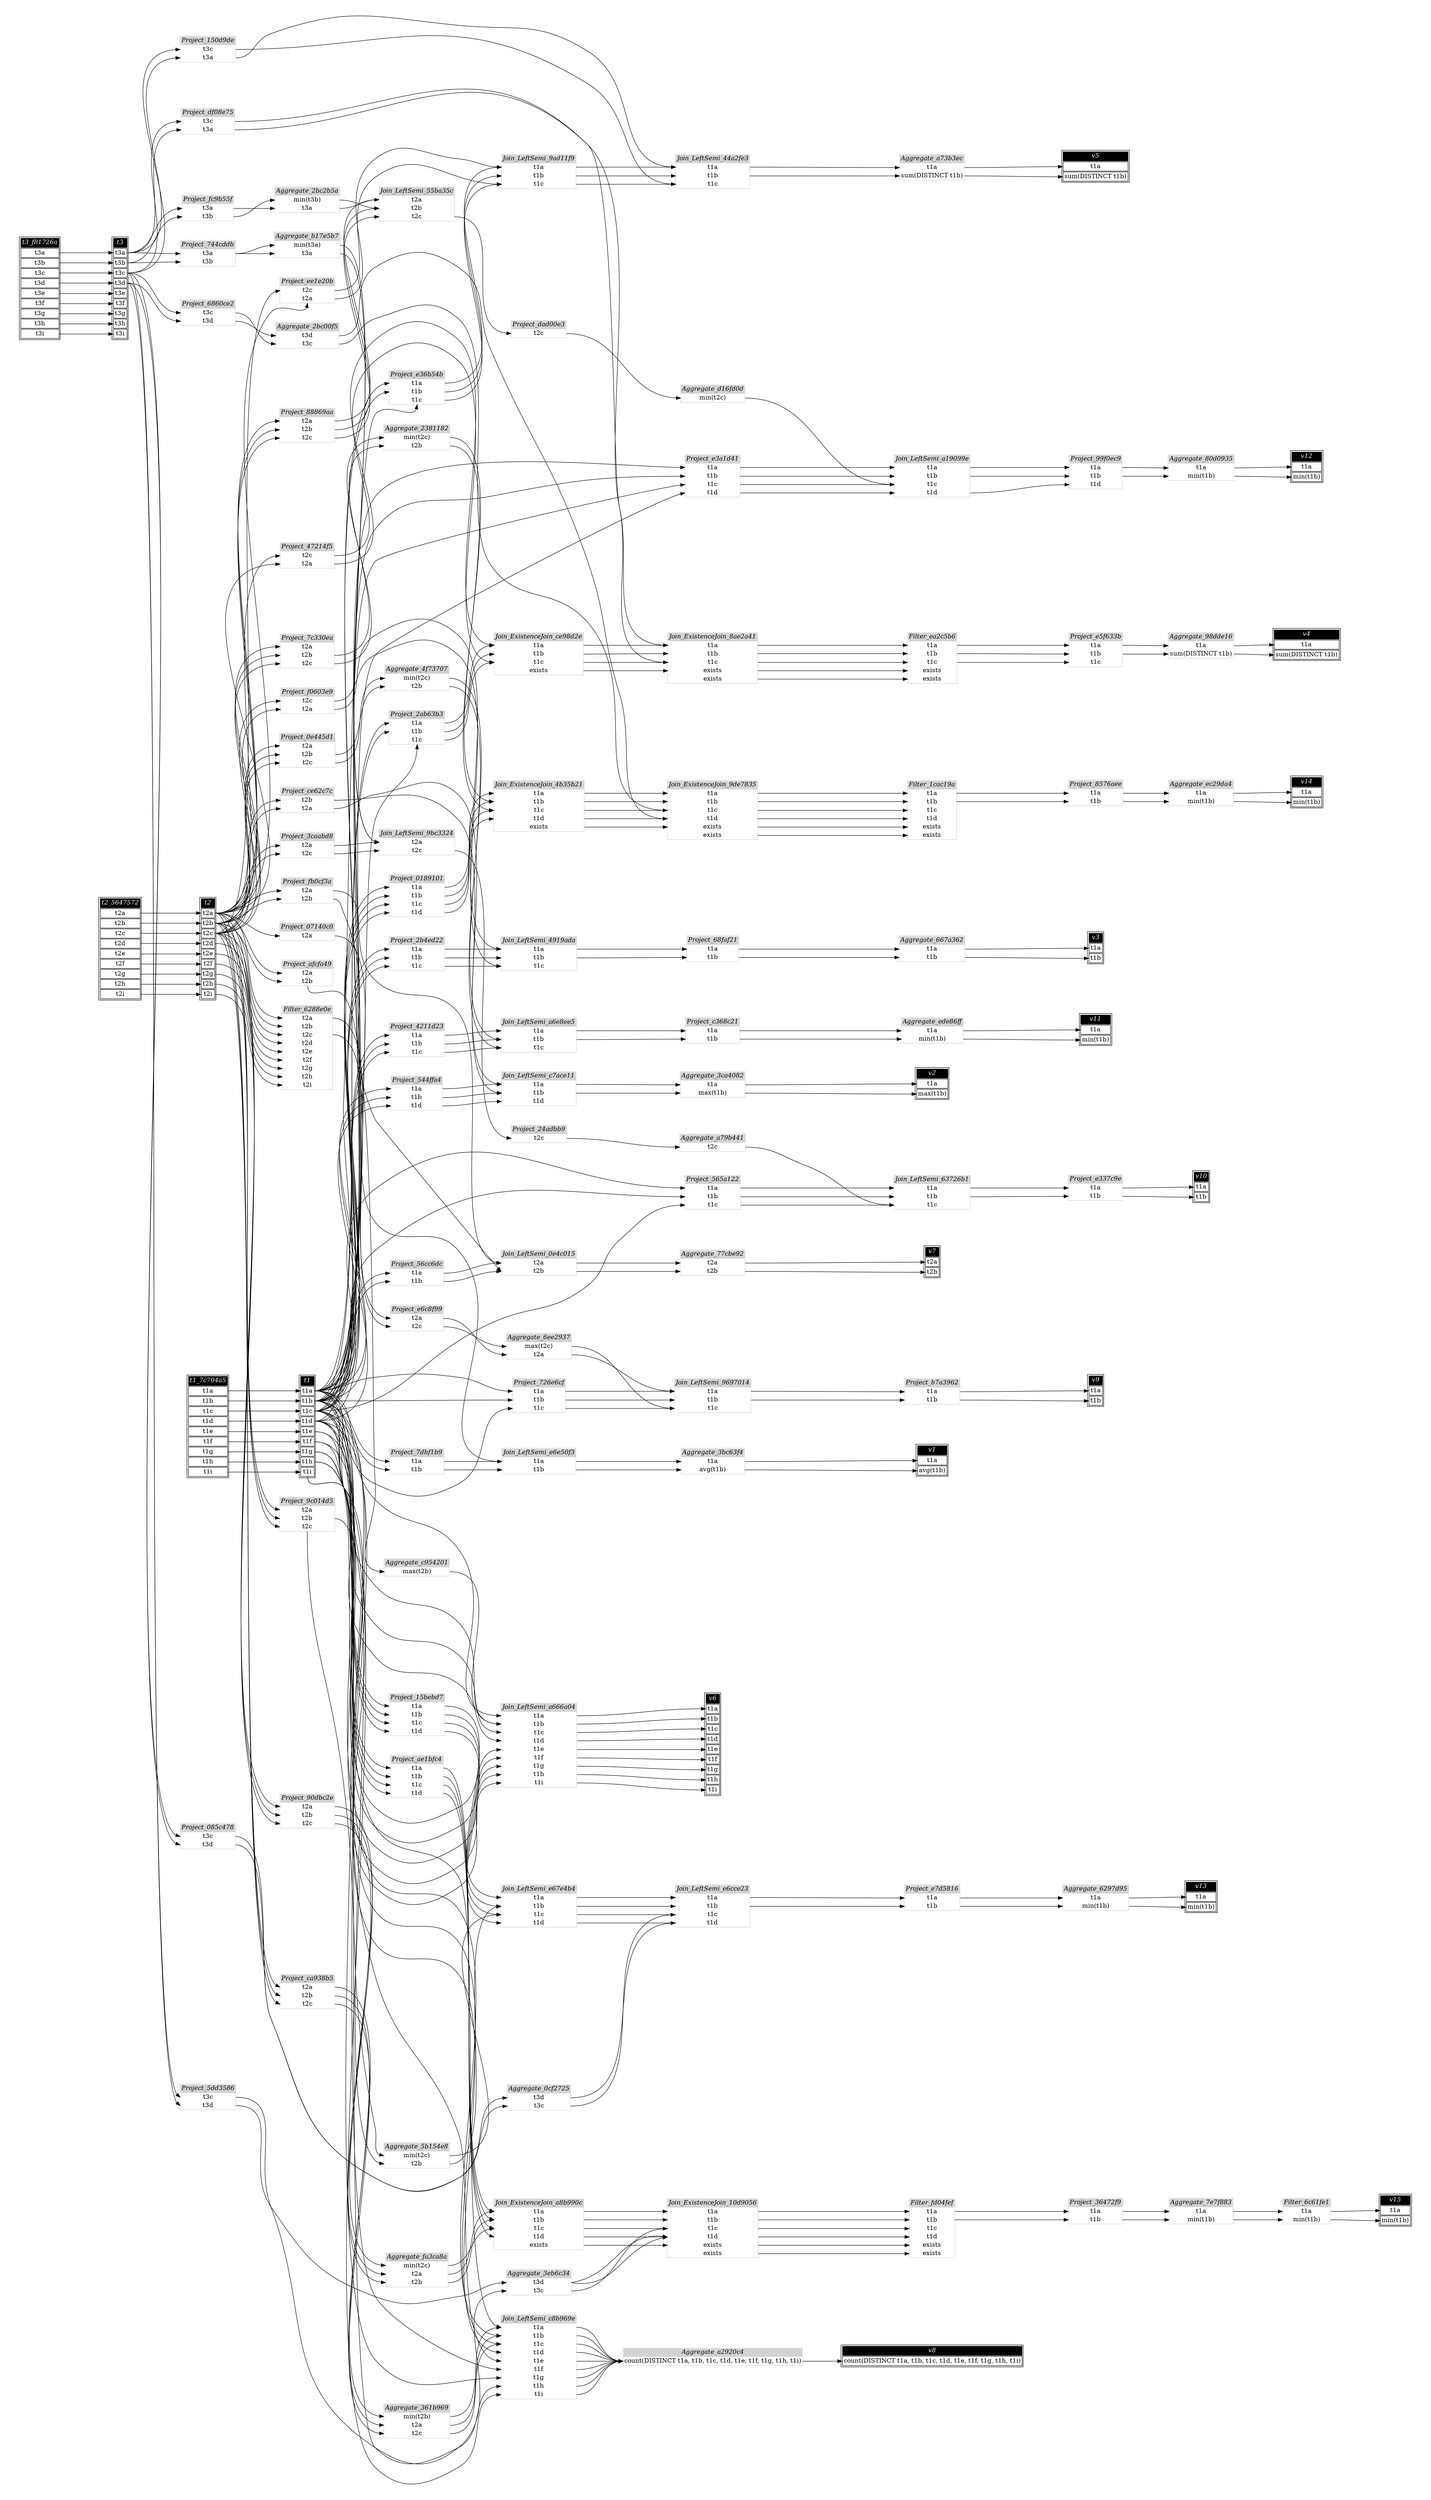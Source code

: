 // Automatically generated by SQLFlowTestSuite


digraph {
  graph [pad="0.5" nodesep="0.5" ranksep="1" fontname="Helvetica" rankdir=LR];
  node [shape=plaintext]

  
"Aggregate_0cf2725" [label=<
<table color="lightgray" border="1" cellborder="0" cellspacing="0">
  <tr><td bgcolor="lightgray" port="nodeName"><i>Aggregate_0cf2725</i></td></tr>
  <tr><td port="0">t3d</td></tr>
<tr><td port="1">t3c</td></tr>
</table>>];
     

"Aggregate_2381182" [label=<
<table color="lightgray" border="1" cellborder="0" cellspacing="0">
  <tr><td bgcolor="lightgray" port="nodeName"><i>Aggregate_2381182</i></td></tr>
  <tr><td port="0">min(t2c)</td></tr>
<tr><td port="1">t2b</td></tr>
</table>>];
     

"Aggregate_2bc00f5" [label=<
<table color="lightgray" border="1" cellborder="0" cellspacing="0">
  <tr><td bgcolor="lightgray" port="nodeName"><i>Aggregate_2bc00f5</i></td></tr>
  <tr><td port="0">t3d</td></tr>
<tr><td port="1">t3c</td></tr>
</table>>];
     

"Aggregate_2bc2b5a" [label=<
<table color="lightgray" border="1" cellborder="0" cellspacing="0">
  <tr><td bgcolor="lightgray" port="nodeName"><i>Aggregate_2bc2b5a</i></td></tr>
  <tr><td port="0">min(t3b)</td></tr>
<tr><td port="1">t3a</td></tr>
</table>>];
     

"Aggregate_361b969" [label=<
<table color="lightgray" border="1" cellborder="0" cellspacing="0">
  <tr><td bgcolor="lightgray" port="nodeName"><i>Aggregate_361b969</i></td></tr>
  <tr><td port="0">min(t2b)</td></tr>
<tr><td port="1">t2a</td></tr>
<tr><td port="2">t2c</td></tr>
</table>>];
     

"Aggregate_3bc63f4" [label=<
<table color="lightgray" border="1" cellborder="0" cellspacing="0">
  <tr><td bgcolor="lightgray" port="nodeName"><i>Aggregate_3bc63f4</i></td></tr>
  <tr><td port="0">t1a</td></tr>
<tr><td port="1">avg(t1b)</td></tr>
</table>>];
     

"Aggregate_3ca4082" [label=<
<table color="lightgray" border="1" cellborder="0" cellspacing="0">
  <tr><td bgcolor="lightgray" port="nodeName"><i>Aggregate_3ca4082</i></td></tr>
  <tr><td port="0">t1a</td></tr>
<tr><td port="1">max(t1b)</td></tr>
</table>>];
     

"Aggregate_3eb6c34" [label=<
<table color="lightgray" border="1" cellborder="0" cellspacing="0">
  <tr><td bgcolor="lightgray" port="nodeName"><i>Aggregate_3eb6c34</i></td></tr>
  <tr><td port="0">t3d</td></tr>
<tr><td port="1">t3c</td></tr>
</table>>];
     

"Aggregate_4f73707" [label=<
<table color="lightgray" border="1" cellborder="0" cellspacing="0">
  <tr><td bgcolor="lightgray" port="nodeName"><i>Aggregate_4f73707</i></td></tr>
  <tr><td port="0">min(t2c)</td></tr>
<tr><td port="1">t2b</td></tr>
</table>>];
     

"Aggregate_5b154e8" [label=<
<table color="lightgray" border="1" cellborder="0" cellspacing="0">
  <tr><td bgcolor="lightgray" port="nodeName"><i>Aggregate_5b154e8</i></td></tr>
  <tr><td port="0">min(t2c)</td></tr>
<tr><td port="1">t2b</td></tr>
</table>>];
     

"Aggregate_6297d95" [label=<
<table color="lightgray" border="1" cellborder="0" cellspacing="0">
  <tr><td bgcolor="lightgray" port="nodeName"><i>Aggregate_6297d95</i></td></tr>
  <tr><td port="0">t1a</td></tr>
<tr><td port="1">min(t1b)</td></tr>
</table>>];
     

"Aggregate_667a362" [label=<
<table color="lightgray" border="1" cellborder="0" cellspacing="0">
  <tr><td bgcolor="lightgray" port="nodeName"><i>Aggregate_667a362</i></td></tr>
  <tr><td port="0">t1a</td></tr>
<tr><td port="1">t1b</td></tr>
</table>>];
     

"Aggregate_6ee2937" [label=<
<table color="lightgray" border="1" cellborder="0" cellspacing="0">
  <tr><td bgcolor="lightgray" port="nodeName"><i>Aggregate_6ee2937</i></td></tr>
  <tr><td port="0">max(t2c)</td></tr>
<tr><td port="1">t2a</td></tr>
</table>>];
     

"Aggregate_77cbe92" [label=<
<table color="lightgray" border="1" cellborder="0" cellspacing="0">
  <tr><td bgcolor="lightgray" port="nodeName"><i>Aggregate_77cbe92</i></td></tr>
  <tr><td port="0">t2a</td></tr>
<tr><td port="1">t2b</td></tr>
</table>>];
     

"Aggregate_7e7f883" [label=<
<table color="lightgray" border="1" cellborder="0" cellspacing="0">
  <tr><td bgcolor="lightgray" port="nodeName"><i>Aggregate_7e7f883</i></td></tr>
  <tr><td port="0">t1a</td></tr>
<tr><td port="1">min(t1b)</td></tr>
</table>>];
     

"Aggregate_80d0935" [label=<
<table color="lightgray" border="1" cellborder="0" cellspacing="0">
  <tr><td bgcolor="lightgray" port="nodeName"><i>Aggregate_80d0935</i></td></tr>
  <tr><td port="0">t1a</td></tr>
<tr><td port="1">min(t1b)</td></tr>
</table>>];
     

"Aggregate_98dde16" [label=<
<table color="lightgray" border="1" cellborder="0" cellspacing="0">
  <tr><td bgcolor="lightgray" port="nodeName"><i>Aggregate_98dde16</i></td></tr>
  <tr><td port="0">t1a</td></tr>
<tr><td port="1">sum(DISTINCT t1b)</td></tr>
</table>>];
     

"Aggregate_a2920c4" [label=<
<table color="lightgray" border="1" cellborder="0" cellspacing="0">
  <tr><td bgcolor="lightgray" port="nodeName"><i>Aggregate_a2920c4</i></td></tr>
  <tr><td port="0">count(DISTINCT t1a, t1b, t1c, t1d, t1e, t1f, t1g, t1h, t1i)</td></tr>
</table>>];
     

"Aggregate_a73b3ec" [label=<
<table color="lightgray" border="1" cellborder="0" cellspacing="0">
  <tr><td bgcolor="lightgray" port="nodeName"><i>Aggregate_a73b3ec</i></td></tr>
  <tr><td port="0">t1a</td></tr>
<tr><td port="1">sum(DISTINCT t1b)</td></tr>
</table>>];
     

"Aggregate_a79b441" [label=<
<table color="lightgray" border="1" cellborder="0" cellspacing="0">
  <tr><td bgcolor="lightgray" port="nodeName"><i>Aggregate_a79b441</i></td></tr>
  <tr><td port="0">t2c</td></tr>
</table>>];
     

"Aggregate_b17e5b7" [label=<
<table color="lightgray" border="1" cellborder="0" cellspacing="0">
  <tr><td bgcolor="lightgray" port="nodeName"><i>Aggregate_b17e5b7</i></td></tr>
  <tr><td port="0">min(t3a)</td></tr>
<tr><td port="1">t3a</td></tr>
</table>>];
     

"Aggregate_c954201" [label=<
<table color="lightgray" border="1" cellborder="0" cellspacing="0">
  <tr><td bgcolor="lightgray" port="nodeName"><i>Aggregate_c954201</i></td></tr>
  <tr><td port="0">max(t2b)</td></tr>
</table>>];
     

"Aggregate_d16fd0d" [label=<
<table color="lightgray" border="1" cellborder="0" cellspacing="0">
  <tr><td bgcolor="lightgray" port="nodeName"><i>Aggregate_d16fd0d</i></td></tr>
  <tr><td port="0">min(t2c)</td></tr>
</table>>];
     

"Aggregate_ec29da4" [label=<
<table color="lightgray" border="1" cellborder="0" cellspacing="0">
  <tr><td bgcolor="lightgray" port="nodeName"><i>Aggregate_ec29da4</i></td></tr>
  <tr><td port="0">t1a</td></tr>
<tr><td port="1">min(t1b)</td></tr>
</table>>];
     

"Aggregate_ede86ff" [label=<
<table color="lightgray" border="1" cellborder="0" cellspacing="0">
  <tr><td bgcolor="lightgray" port="nodeName"><i>Aggregate_ede86ff</i></td></tr>
  <tr><td port="0">t1a</td></tr>
<tr><td port="1">min(t1b)</td></tr>
</table>>];
     

"Aggregate_fa3ca8a" [label=<
<table color="lightgray" border="1" cellborder="0" cellspacing="0">
  <tr><td bgcolor="lightgray" port="nodeName"><i>Aggregate_fa3ca8a</i></td></tr>
  <tr><td port="0">min(t2c)</td></tr>
<tr><td port="1">t2a</td></tr>
<tr><td port="2">t2b</td></tr>
</table>>];
     

"Filter_1cac19a" [label=<
<table color="lightgray" border="1" cellborder="0" cellspacing="0">
  <tr><td bgcolor="lightgray" port="nodeName"><i>Filter_1cac19a</i></td></tr>
  <tr><td port="0">t1a</td></tr>
<tr><td port="1">t1b</td></tr>
<tr><td port="2">t1c</td></tr>
<tr><td port="3">t1d</td></tr>
<tr><td port="4">exists</td></tr>
<tr><td port="5">exists</td></tr>
</table>>];
     

"Filter_6288e0e" [label=<
<table color="lightgray" border="1" cellborder="0" cellspacing="0">
  <tr><td bgcolor="lightgray" port="nodeName"><i>Filter_6288e0e</i></td></tr>
  <tr><td port="0">t2a</td></tr>
<tr><td port="1">t2b</td></tr>
<tr><td port="2">t2c</td></tr>
<tr><td port="3">t2d</td></tr>
<tr><td port="4">t2e</td></tr>
<tr><td port="5">t2f</td></tr>
<tr><td port="6">t2g</td></tr>
<tr><td port="7">t2h</td></tr>
<tr><td port="8">t2i</td></tr>
</table>>];
     

"Filter_6c61fe1" [label=<
<table color="lightgray" border="1" cellborder="0" cellspacing="0">
  <tr><td bgcolor="lightgray" port="nodeName"><i>Filter_6c61fe1</i></td></tr>
  <tr><td port="0">t1a</td></tr>
<tr><td port="1">min(t1b)</td></tr>
</table>>];
     

"Filter_ea2c5b6" [label=<
<table color="lightgray" border="1" cellborder="0" cellspacing="0">
  <tr><td bgcolor="lightgray" port="nodeName"><i>Filter_ea2c5b6</i></td></tr>
  <tr><td port="0">t1a</td></tr>
<tr><td port="1">t1b</td></tr>
<tr><td port="2">t1c</td></tr>
<tr><td port="3">exists</td></tr>
<tr><td port="4">exists</td></tr>
</table>>];
     

"Filter_fd04fef" [label=<
<table color="lightgray" border="1" cellborder="0" cellspacing="0">
  <tr><td bgcolor="lightgray" port="nodeName"><i>Filter_fd04fef</i></td></tr>
  <tr><td port="0">t1a</td></tr>
<tr><td port="1">t1b</td></tr>
<tr><td port="2">t1c</td></tr>
<tr><td port="3">t1d</td></tr>
<tr><td port="4">exists</td></tr>
<tr><td port="5">exists</td></tr>
</table>>];
     

"Join_ExistenceJoin_10d9056" [label=<
<table color="lightgray" border="1" cellborder="0" cellspacing="0">
  <tr><td bgcolor="lightgray" port="nodeName"><i>Join_ExistenceJoin_10d9056</i></td></tr>
  <tr><td port="0">t1a</td></tr>
<tr><td port="1">t1b</td></tr>
<tr><td port="2">t1c</td></tr>
<tr><td port="3">t1d</td></tr>
<tr><td port="4">exists</td></tr>
<tr><td port="5">exists</td></tr>
</table>>];
     

"Join_ExistenceJoin_4b35b21" [label=<
<table color="lightgray" border="1" cellborder="0" cellspacing="0">
  <tr><td bgcolor="lightgray" port="nodeName"><i>Join_ExistenceJoin_4b35b21</i></td></tr>
  <tr><td port="0">t1a</td></tr>
<tr><td port="1">t1b</td></tr>
<tr><td port="2">t1c</td></tr>
<tr><td port="3">t1d</td></tr>
<tr><td port="4">exists</td></tr>
</table>>];
     

"Join_ExistenceJoin_8ae2a41" [label=<
<table color="lightgray" border="1" cellborder="0" cellspacing="0">
  <tr><td bgcolor="lightgray" port="nodeName"><i>Join_ExistenceJoin_8ae2a41</i></td></tr>
  <tr><td port="0">t1a</td></tr>
<tr><td port="1">t1b</td></tr>
<tr><td port="2">t1c</td></tr>
<tr><td port="3">exists</td></tr>
<tr><td port="4">exists</td></tr>
</table>>];
     

"Join_ExistenceJoin_9de7835" [label=<
<table color="lightgray" border="1" cellborder="0" cellspacing="0">
  <tr><td bgcolor="lightgray" port="nodeName"><i>Join_ExistenceJoin_9de7835</i></td></tr>
  <tr><td port="0">t1a</td></tr>
<tr><td port="1">t1b</td></tr>
<tr><td port="2">t1c</td></tr>
<tr><td port="3">t1d</td></tr>
<tr><td port="4">exists</td></tr>
<tr><td port="5">exists</td></tr>
</table>>];
     

"Join_ExistenceJoin_a8b990c" [label=<
<table color="lightgray" border="1" cellborder="0" cellspacing="0">
  <tr><td bgcolor="lightgray" port="nodeName"><i>Join_ExistenceJoin_a8b990c</i></td></tr>
  <tr><td port="0">t1a</td></tr>
<tr><td port="1">t1b</td></tr>
<tr><td port="2">t1c</td></tr>
<tr><td port="3">t1d</td></tr>
<tr><td port="4">exists</td></tr>
</table>>];
     

"Join_ExistenceJoin_ce98d2e" [label=<
<table color="lightgray" border="1" cellborder="0" cellspacing="0">
  <tr><td bgcolor="lightgray" port="nodeName"><i>Join_ExistenceJoin_ce98d2e</i></td></tr>
  <tr><td port="0">t1a</td></tr>
<tr><td port="1">t1b</td></tr>
<tr><td port="2">t1c</td></tr>
<tr><td port="3">exists</td></tr>
</table>>];
     

"Join_LeftSemi_0e4c015" [label=<
<table color="lightgray" border="1" cellborder="0" cellspacing="0">
  <tr><td bgcolor="lightgray" port="nodeName"><i>Join_LeftSemi_0e4c015</i></td></tr>
  <tr><td port="0">t2a</td></tr>
<tr><td port="1">t2b</td></tr>
</table>>];
     

"Join_LeftSemi_44a2fe3" [label=<
<table color="lightgray" border="1" cellborder="0" cellspacing="0">
  <tr><td bgcolor="lightgray" port="nodeName"><i>Join_LeftSemi_44a2fe3</i></td></tr>
  <tr><td port="0">t1a</td></tr>
<tr><td port="1">t1b</td></tr>
<tr><td port="2">t1c</td></tr>
</table>>];
     

"Join_LeftSemi_4919ada" [label=<
<table color="lightgray" border="1" cellborder="0" cellspacing="0">
  <tr><td bgcolor="lightgray" port="nodeName"><i>Join_LeftSemi_4919ada</i></td></tr>
  <tr><td port="0">t1a</td></tr>
<tr><td port="1">t1b</td></tr>
<tr><td port="2">t1c</td></tr>
</table>>];
     

"Join_LeftSemi_55ba35c" [label=<
<table color="lightgray" border="1" cellborder="0" cellspacing="0">
  <tr><td bgcolor="lightgray" port="nodeName"><i>Join_LeftSemi_55ba35c</i></td></tr>
  <tr><td port="0">t2a</td></tr>
<tr><td port="1">t2b</td></tr>
<tr><td port="2">t2c</td></tr>
</table>>];
     

"Join_LeftSemi_63726b1" [label=<
<table color="lightgray" border="1" cellborder="0" cellspacing="0">
  <tr><td bgcolor="lightgray" port="nodeName"><i>Join_LeftSemi_63726b1</i></td></tr>
  <tr><td port="0">t1a</td></tr>
<tr><td port="1">t1b</td></tr>
<tr><td port="2">t1c</td></tr>
</table>>];
     

"Join_LeftSemi_9697014" [label=<
<table color="lightgray" border="1" cellborder="0" cellspacing="0">
  <tr><td bgcolor="lightgray" port="nodeName"><i>Join_LeftSemi_9697014</i></td></tr>
  <tr><td port="0">t1a</td></tr>
<tr><td port="1">t1b</td></tr>
<tr><td port="2">t1c</td></tr>
</table>>];
     

"Join_LeftSemi_9ad11f9" [label=<
<table color="lightgray" border="1" cellborder="0" cellspacing="0">
  <tr><td bgcolor="lightgray" port="nodeName"><i>Join_LeftSemi_9ad11f9</i></td></tr>
  <tr><td port="0">t1a</td></tr>
<tr><td port="1">t1b</td></tr>
<tr><td port="2">t1c</td></tr>
</table>>];
     

"Join_LeftSemi_9bc3324" [label=<
<table color="lightgray" border="1" cellborder="0" cellspacing="0">
  <tr><td bgcolor="lightgray" port="nodeName"><i>Join_LeftSemi_9bc3324</i></td></tr>
  <tr><td port="0">t2a</td></tr>
<tr><td port="1">t2c</td></tr>
</table>>];
     

"Join_LeftSemi_a19099e" [label=<
<table color="lightgray" border="1" cellborder="0" cellspacing="0">
  <tr><td bgcolor="lightgray" port="nodeName"><i>Join_LeftSemi_a19099e</i></td></tr>
  <tr><td port="0">t1a</td></tr>
<tr><td port="1">t1b</td></tr>
<tr><td port="2">t1c</td></tr>
<tr><td port="3">t1d</td></tr>
</table>>];
     

"Join_LeftSemi_a666a04" [label=<
<table color="lightgray" border="1" cellborder="0" cellspacing="0">
  <tr><td bgcolor="lightgray" port="nodeName"><i>Join_LeftSemi_a666a04</i></td></tr>
  <tr><td port="0">t1a</td></tr>
<tr><td port="1">t1b</td></tr>
<tr><td port="2">t1c</td></tr>
<tr><td port="3">t1d</td></tr>
<tr><td port="4">t1e</td></tr>
<tr><td port="5">t1f</td></tr>
<tr><td port="6">t1g</td></tr>
<tr><td port="7">t1h</td></tr>
<tr><td port="8">t1i</td></tr>
</table>>];
     

"Join_LeftSemi_a6e8ee5" [label=<
<table color="lightgray" border="1" cellborder="0" cellspacing="0">
  <tr><td bgcolor="lightgray" port="nodeName"><i>Join_LeftSemi_a6e8ee5</i></td></tr>
  <tr><td port="0">t1a</td></tr>
<tr><td port="1">t1b</td></tr>
<tr><td port="2">t1c</td></tr>
</table>>];
     

"Join_LeftSemi_c7ace11" [label=<
<table color="lightgray" border="1" cellborder="0" cellspacing="0">
  <tr><td bgcolor="lightgray" port="nodeName"><i>Join_LeftSemi_c7ace11</i></td></tr>
  <tr><td port="0">t1a</td></tr>
<tr><td port="1">t1b</td></tr>
<tr><td port="2">t1d</td></tr>
</table>>];
     

"Join_LeftSemi_c8b969e" [label=<
<table color="lightgray" border="1" cellborder="0" cellspacing="0">
  <tr><td bgcolor="lightgray" port="nodeName"><i>Join_LeftSemi_c8b969e</i></td></tr>
  <tr><td port="0">t1a</td></tr>
<tr><td port="1">t1b</td></tr>
<tr><td port="2">t1c</td></tr>
<tr><td port="3">t1d</td></tr>
<tr><td port="4">t1e</td></tr>
<tr><td port="5">t1f</td></tr>
<tr><td port="6">t1g</td></tr>
<tr><td port="7">t1h</td></tr>
<tr><td port="8">t1i</td></tr>
</table>>];
     

"Join_LeftSemi_e67e4b4" [label=<
<table color="lightgray" border="1" cellborder="0" cellspacing="0">
  <tr><td bgcolor="lightgray" port="nodeName"><i>Join_LeftSemi_e67e4b4</i></td></tr>
  <tr><td port="0">t1a</td></tr>
<tr><td port="1">t1b</td></tr>
<tr><td port="2">t1c</td></tr>
<tr><td port="3">t1d</td></tr>
</table>>];
     

"Join_LeftSemi_e6cce23" [label=<
<table color="lightgray" border="1" cellborder="0" cellspacing="0">
  <tr><td bgcolor="lightgray" port="nodeName"><i>Join_LeftSemi_e6cce23</i></td></tr>
  <tr><td port="0">t1a</td></tr>
<tr><td port="1">t1b</td></tr>
<tr><td port="2">t1c</td></tr>
<tr><td port="3">t1d</td></tr>
</table>>];
     

"Join_LeftSemi_e6e50f3" [label=<
<table color="lightgray" border="1" cellborder="0" cellspacing="0">
  <tr><td bgcolor="lightgray" port="nodeName"><i>Join_LeftSemi_e6e50f3</i></td></tr>
  <tr><td port="0">t1a</td></tr>
<tr><td port="1">t1b</td></tr>
</table>>];
     

"Project_0189101" [label=<
<table color="lightgray" border="1" cellborder="0" cellspacing="0">
  <tr><td bgcolor="lightgray" port="nodeName"><i>Project_0189101</i></td></tr>
  <tr><td port="0">t1a</td></tr>
<tr><td port="1">t1b</td></tr>
<tr><td port="2">t1c</td></tr>
<tr><td port="3">t1d</td></tr>
</table>>];
     

"Project_07140c0" [label=<
<table color="lightgray" border="1" cellborder="0" cellspacing="0">
  <tr><td bgcolor="lightgray" port="nodeName"><i>Project_07140c0</i></td></tr>
  <tr><td port="0">t2a</td></tr>
</table>>];
     

"Project_085c478" [label=<
<table color="lightgray" border="1" cellborder="0" cellspacing="0">
  <tr><td bgcolor="lightgray" port="nodeName"><i>Project_085c478</i></td></tr>
  <tr><td port="0">t3c</td></tr>
<tr><td port="1">t3d</td></tr>
</table>>];
     

"Project_0e445d1" [label=<
<table color="lightgray" border="1" cellborder="0" cellspacing="0">
  <tr><td bgcolor="lightgray" port="nodeName"><i>Project_0e445d1</i></td></tr>
  <tr><td port="0">t2a</td></tr>
<tr><td port="1">t2b</td></tr>
<tr><td port="2">t2c</td></tr>
</table>>];
     

"Project_150d9de" [label=<
<table color="lightgray" border="1" cellborder="0" cellspacing="0">
  <tr><td bgcolor="lightgray" port="nodeName"><i>Project_150d9de</i></td></tr>
  <tr><td port="0">t3c</td></tr>
<tr><td port="1">t3a</td></tr>
</table>>];
     

"Project_15bebd7" [label=<
<table color="lightgray" border="1" cellborder="0" cellspacing="0">
  <tr><td bgcolor="lightgray" port="nodeName"><i>Project_15bebd7</i></td></tr>
  <tr><td port="0">t1a</td></tr>
<tr><td port="1">t1b</td></tr>
<tr><td port="2">t1c</td></tr>
<tr><td port="3">t1d</td></tr>
</table>>];
     

"Project_24adbb9" [label=<
<table color="lightgray" border="1" cellborder="0" cellspacing="0">
  <tr><td bgcolor="lightgray" port="nodeName"><i>Project_24adbb9</i></td></tr>
  <tr><td port="0">t2c</td></tr>
</table>>];
     

"Project_2ab63b3" [label=<
<table color="lightgray" border="1" cellborder="0" cellspacing="0">
  <tr><td bgcolor="lightgray" port="nodeName"><i>Project_2ab63b3</i></td></tr>
  <tr><td port="0">t1a</td></tr>
<tr><td port="1">t1b</td></tr>
<tr><td port="2">t1c</td></tr>
</table>>];
     

"Project_2b4ed22" [label=<
<table color="lightgray" border="1" cellborder="0" cellspacing="0">
  <tr><td bgcolor="lightgray" port="nodeName"><i>Project_2b4ed22</i></td></tr>
  <tr><td port="0">t1a</td></tr>
<tr><td port="1">t1b</td></tr>
<tr><td port="2">t1c</td></tr>
</table>>];
     

"Project_36472f9" [label=<
<table color="lightgray" border="1" cellborder="0" cellspacing="0">
  <tr><td bgcolor="lightgray" port="nodeName"><i>Project_36472f9</i></td></tr>
  <tr><td port="0">t1a</td></tr>
<tr><td port="1">t1b</td></tr>
</table>>];
     

"Project_3caabd8" [label=<
<table color="lightgray" border="1" cellborder="0" cellspacing="0">
  <tr><td bgcolor="lightgray" port="nodeName"><i>Project_3caabd8</i></td></tr>
  <tr><td port="0">t2a</td></tr>
<tr><td port="1">t2c</td></tr>
</table>>];
     

"Project_4211d23" [label=<
<table color="lightgray" border="1" cellborder="0" cellspacing="0">
  <tr><td bgcolor="lightgray" port="nodeName"><i>Project_4211d23</i></td></tr>
  <tr><td port="0">t1a</td></tr>
<tr><td port="1">t1b</td></tr>
<tr><td port="2">t1c</td></tr>
</table>>];
     

"Project_47214f5" [label=<
<table color="lightgray" border="1" cellborder="0" cellspacing="0">
  <tr><td bgcolor="lightgray" port="nodeName"><i>Project_47214f5</i></td></tr>
  <tr><td port="0">t2c</td></tr>
<tr><td port="1">t2a</td></tr>
</table>>];
     

"Project_544ffa4" [label=<
<table color="lightgray" border="1" cellborder="0" cellspacing="0">
  <tr><td bgcolor="lightgray" port="nodeName"><i>Project_544ffa4</i></td></tr>
  <tr><td port="0">t1a</td></tr>
<tr><td port="1">t1b</td></tr>
<tr><td port="2">t1d</td></tr>
</table>>];
     

"Project_565a122" [label=<
<table color="lightgray" border="1" cellborder="0" cellspacing="0">
  <tr><td bgcolor="lightgray" port="nodeName"><i>Project_565a122</i></td></tr>
  <tr><td port="0">t1a</td></tr>
<tr><td port="1">t1b</td></tr>
<tr><td port="2">t1c</td></tr>
</table>>];
     

"Project_56cc6dc" [label=<
<table color="lightgray" border="1" cellborder="0" cellspacing="0">
  <tr><td bgcolor="lightgray" port="nodeName"><i>Project_56cc6dc</i></td></tr>
  <tr><td port="0">t1a</td></tr>
<tr><td port="1">t1b</td></tr>
</table>>];
     

"Project_5dd3586" [label=<
<table color="lightgray" border="1" cellborder="0" cellspacing="0">
  <tr><td bgcolor="lightgray" port="nodeName"><i>Project_5dd3586</i></td></tr>
  <tr><td port="0">t3c</td></tr>
<tr><td port="1">t3d</td></tr>
</table>>];
     

"Project_6860ce2" [label=<
<table color="lightgray" border="1" cellborder="0" cellspacing="0">
  <tr><td bgcolor="lightgray" port="nodeName"><i>Project_6860ce2</i></td></tr>
  <tr><td port="0">t3c</td></tr>
<tr><td port="1">t3d</td></tr>
</table>>];
     

"Project_68faf21" [label=<
<table color="lightgray" border="1" cellborder="0" cellspacing="0">
  <tr><td bgcolor="lightgray" port="nodeName"><i>Project_68faf21</i></td></tr>
  <tr><td port="0">t1a</td></tr>
<tr><td port="1">t1b</td></tr>
</table>>];
     

"Project_726e6cf" [label=<
<table color="lightgray" border="1" cellborder="0" cellspacing="0">
  <tr><td bgcolor="lightgray" port="nodeName"><i>Project_726e6cf</i></td></tr>
  <tr><td port="0">t1a</td></tr>
<tr><td port="1">t1b</td></tr>
<tr><td port="2">t1c</td></tr>
</table>>];
     

"Project_744cddb" [label=<
<table color="lightgray" border="1" cellborder="0" cellspacing="0">
  <tr><td bgcolor="lightgray" port="nodeName"><i>Project_744cddb</i></td></tr>
  <tr><td port="0">t3a</td></tr>
<tr><td port="1">t3b</td></tr>
</table>>];
     

"Project_7c330ea" [label=<
<table color="lightgray" border="1" cellborder="0" cellspacing="0">
  <tr><td bgcolor="lightgray" port="nodeName"><i>Project_7c330ea</i></td></tr>
  <tr><td port="0">t2a</td></tr>
<tr><td port="1">t2b</td></tr>
<tr><td port="2">t2c</td></tr>
</table>>];
     

"Project_7dbf1b9" [label=<
<table color="lightgray" border="1" cellborder="0" cellspacing="0">
  <tr><td bgcolor="lightgray" port="nodeName"><i>Project_7dbf1b9</i></td></tr>
  <tr><td port="0">t1a</td></tr>
<tr><td port="1">t1b</td></tr>
</table>>];
     

"Project_8576aee" [label=<
<table color="lightgray" border="1" cellborder="0" cellspacing="0">
  <tr><td bgcolor="lightgray" port="nodeName"><i>Project_8576aee</i></td></tr>
  <tr><td port="0">t1a</td></tr>
<tr><td port="1">t1b</td></tr>
</table>>];
     

"Project_88869aa" [label=<
<table color="lightgray" border="1" cellborder="0" cellspacing="0">
  <tr><td bgcolor="lightgray" port="nodeName"><i>Project_88869aa</i></td></tr>
  <tr><td port="0">t2a</td></tr>
<tr><td port="1">t2b</td></tr>
<tr><td port="2">t2c</td></tr>
</table>>];
     

"Project_90dbc2e" [label=<
<table color="lightgray" border="1" cellborder="0" cellspacing="0">
  <tr><td bgcolor="lightgray" port="nodeName"><i>Project_90dbc2e</i></td></tr>
  <tr><td port="0">t2a</td></tr>
<tr><td port="1">t2b</td></tr>
<tr><td port="2">t2c</td></tr>
</table>>];
     

"Project_99f0ec9" [label=<
<table color="lightgray" border="1" cellborder="0" cellspacing="0">
  <tr><td bgcolor="lightgray" port="nodeName"><i>Project_99f0ec9</i></td></tr>
  <tr><td port="0">t1a</td></tr>
<tr><td port="1">t1b</td></tr>
<tr><td port="2">t1d</td></tr>
</table>>];
     

"Project_9c014d5" [label=<
<table color="lightgray" border="1" cellborder="0" cellspacing="0">
  <tr><td bgcolor="lightgray" port="nodeName"><i>Project_9c014d5</i></td></tr>
  <tr><td port="0">t2a</td></tr>
<tr><td port="1">t2b</td></tr>
<tr><td port="2">t2c</td></tr>
</table>>];
     

"Project_ae1bfc4" [label=<
<table color="lightgray" border="1" cellborder="0" cellspacing="0">
  <tr><td bgcolor="lightgray" port="nodeName"><i>Project_ae1bfc4</i></td></tr>
  <tr><td port="0">t1a</td></tr>
<tr><td port="1">t1b</td></tr>
<tr><td port="2">t1c</td></tr>
<tr><td port="3">t1d</td></tr>
</table>>];
     

"Project_afcfa49" [label=<
<table color="lightgray" border="1" cellborder="0" cellspacing="0">
  <tr><td bgcolor="lightgray" port="nodeName"><i>Project_afcfa49</i></td></tr>
  <tr><td port="0">t2a</td></tr>
<tr><td port="1">t2b</td></tr>
</table>>];
     

"Project_b7a3962" [label=<
<table color="lightgray" border="1" cellborder="0" cellspacing="0">
  <tr><td bgcolor="lightgray" port="nodeName"><i>Project_b7a3962</i></td></tr>
  <tr><td port="0">t1a</td></tr>
<tr><td port="1">t1b</td></tr>
</table>>];
     

"Project_c368c21" [label=<
<table color="lightgray" border="1" cellborder="0" cellspacing="0">
  <tr><td bgcolor="lightgray" port="nodeName"><i>Project_c368c21</i></td></tr>
  <tr><td port="0">t1a</td></tr>
<tr><td port="1">t1b</td></tr>
</table>>];
     

"Project_ca938b5" [label=<
<table color="lightgray" border="1" cellborder="0" cellspacing="0">
  <tr><td bgcolor="lightgray" port="nodeName"><i>Project_ca938b5</i></td></tr>
  <tr><td port="0">t2a</td></tr>
<tr><td port="1">t2b</td></tr>
<tr><td port="2">t2c</td></tr>
</table>>];
     

"Project_ce62c7c" [label=<
<table color="lightgray" border="1" cellborder="0" cellspacing="0">
  <tr><td bgcolor="lightgray" port="nodeName"><i>Project_ce62c7c</i></td></tr>
  <tr><td port="0">t2b</td></tr>
<tr><td port="1">t2a</td></tr>
</table>>];
     

"Project_dad00e3" [label=<
<table color="lightgray" border="1" cellborder="0" cellspacing="0">
  <tr><td bgcolor="lightgray" port="nodeName"><i>Project_dad00e3</i></td></tr>
  <tr><td port="0">t2c</td></tr>
</table>>];
     

"Project_df08e75" [label=<
<table color="lightgray" border="1" cellborder="0" cellspacing="0">
  <tr><td bgcolor="lightgray" port="nodeName"><i>Project_df08e75</i></td></tr>
  <tr><td port="0">t3c</td></tr>
<tr><td port="1">t3a</td></tr>
</table>>];
     

"Project_e337c9e" [label=<
<table color="lightgray" border="1" cellborder="0" cellspacing="0">
  <tr><td bgcolor="lightgray" port="nodeName"><i>Project_e337c9e</i></td></tr>
  <tr><td port="0">t1a</td></tr>
<tr><td port="1">t1b</td></tr>
</table>>];
     

"Project_e36b54b" [label=<
<table color="lightgray" border="1" cellborder="0" cellspacing="0">
  <tr><td bgcolor="lightgray" port="nodeName"><i>Project_e36b54b</i></td></tr>
  <tr><td port="0">t1a</td></tr>
<tr><td port="1">t1b</td></tr>
<tr><td port="2">t1c</td></tr>
</table>>];
     

"Project_e3a1d41" [label=<
<table color="lightgray" border="1" cellborder="0" cellspacing="0">
  <tr><td bgcolor="lightgray" port="nodeName"><i>Project_e3a1d41</i></td></tr>
  <tr><td port="0">t1a</td></tr>
<tr><td port="1">t1b</td></tr>
<tr><td port="2">t1c</td></tr>
<tr><td port="3">t1d</td></tr>
</table>>];
     

"Project_e5f633b" [label=<
<table color="lightgray" border="1" cellborder="0" cellspacing="0">
  <tr><td bgcolor="lightgray" port="nodeName"><i>Project_e5f633b</i></td></tr>
  <tr><td port="0">t1a</td></tr>
<tr><td port="1">t1b</td></tr>
<tr><td port="2">t1c</td></tr>
</table>>];
     

"Project_e6c8f99" [label=<
<table color="lightgray" border="1" cellborder="0" cellspacing="0">
  <tr><td bgcolor="lightgray" port="nodeName"><i>Project_e6c8f99</i></td></tr>
  <tr><td port="0">t2a</td></tr>
<tr><td port="1">t2c</td></tr>
</table>>];
     

"Project_e7d5816" [label=<
<table color="lightgray" border="1" cellborder="0" cellspacing="0">
  <tr><td bgcolor="lightgray" port="nodeName"><i>Project_e7d5816</i></td></tr>
  <tr><td port="0">t1a</td></tr>
<tr><td port="1">t1b</td></tr>
</table>>];
     

"Project_ee1e20b" [label=<
<table color="lightgray" border="1" cellborder="0" cellspacing="0">
  <tr><td bgcolor="lightgray" port="nodeName"><i>Project_ee1e20b</i></td></tr>
  <tr><td port="0">t2c</td></tr>
<tr><td port="1">t2a</td></tr>
</table>>];
     

"Project_f0603e9" [label=<
<table color="lightgray" border="1" cellborder="0" cellspacing="0">
  <tr><td bgcolor="lightgray" port="nodeName"><i>Project_f0603e9</i></td></tr>
  <tr><td port="0">t2c</td></tr>
<tr><td port="1">t2a</td></tr>
</table>>];
     

"Project_fb0cf3a" [label=<
<table color="lightgray" border="1" cellborder="0" cellspacing="0">
  <tr><td bgcolor="lightgray" port="nodeName"><i>Project_fb0cf3a</i></td></tr>
  <tr><td port="0">t2a</td></tr>
<tr><td port="1">t2b</td></tr>
</table>>];
     

"Project_fc9b55f" [label=<
<table color="lightgray" border="1" cellborder="0" cellspacing="0">
  <tr><td bgcolor="lightgray" port="nodeName"><i>Project_fc9b55f</i></td></tr>
  <tr><td port="0">t3a</td></tr>
<tr><td port="1">t3b</td></tr>
</table>>];
     

"t1" [color="black" label=<
<table>
  <tr><td bgcolor="black" port="nodeName"><i><font color="white">t1</font></i></td></tr>
  <tr><td port="0">t1a</td></tr>
<tr><td port="1">t1b</td></tr>
<tr><td port="2">t1c</td></tr>
<tr><td port="3">t1d</td></tr>
<tr><td port="4">t1e</td></tr>
<tr><td port="5">t1f</td></tr>
<tr><td port="6">t1g</td></tr>
<tr><td port="7">t1h</td></tr>
<tr><td port="8">t1i</td></tr>
</table>>];
     

"t1_7c704a5" [color="black" label=<
<table>
  <tr><td bgcolor="black" port="nodeName"><i><font color="white">t1_7c704a5</font></i></td></tr>
  <tr><td port="0">t1a</td></tr>
<tr><td port="1">t1b</td></tr>
<tr><td port="2">t1c</td></tr>
<tr><td port="3">t1d</td></tr>
<tr><td port="4">t1e</td></tr>
<tr><td port="5">t1f</td></tr>
<tr><td port="6">t1g</td></tr>
<tr><td port="7">t1h</td></tr>
<tr><td port="8">t1i</td></tr>
</table>>];
     

"t2" [color="black" label=<
<table>
  <tr><td bgcolor="black" port="nodeName"><i><font color="white">t2</font></i></td></tr>
  <tr><td port="0">t2a</td></tr>
<tr><td port="1">t2b</td></tr>
<tr><td port="2">t2c</td></tr>
<tr><td port="3">t2d</td></tr>
<tr><td port="4">t2e</td></tr>
<tr><td port="5">t2f</td></tr>
<tr><td port="6">t2g</td></tr>
<tr><td port="7">t2h</td></tr>
<tr><td port="8">t2i</td></tr>
</table>>];
     

"t2_5647572" [color="black" label=<
<table>
  <tr><td bgcolor="black" port="nodeName"><i><font color="white">t2_5647572</font></i></td></tr>
  <tr><td port="0">t2a</td></tr>
<tr><td port="1">t2b</td></tr>
<tr><td port="2">t2c</td></tr>
<tr><td port="3">t2d</td></tr>
<tr><td port="4">t2e</td></tr>
<tr><td port="5">t2f</td></tr>
<tr><td port="6">t2g</td></tr>
<tr><td port="7">t2h</td></tr>
<tr><td port="8">t2i</td></tr>
</table>>];
     

"t3" [color="black" label=<
<table>
  <tr><td bgcolor="black" port="nodeName"><i><font color="white">t3</font></i></td></tr>
  <tr><td port="0">t3a</td></tr>
<tr><td port="1">t3b</td></tr>
<tr><td port="2">t3c</td></tr>
<tr><td port="3">t3d</td></tr>
<tr><td port="4">t3e</td></tr>
<tr><td port="5">t3f</td></tr>
<tr><td port="6">t3g</td></tr>
<tr><td port="7">t3h</td></tr>
<tr><td port="8">t3i</td></tr>
</table>>];
     

"t3_f81726a" [color="black" label=<
<table>
  <tr><td bgcolor="black" port="nodeName"><i><font color="white">t3_f81726a</font></i></td></tr>
  <tr><td port="0">t3a</td></tr>
<tr><td port="1">t3b</td></tr>
<tr><td port="2">t3c</td></tr>
<tr><td port="3">t3d</td></tr>
<tr><td port="4">t3e</td></tr>
<tr><td port="5">t3f</td></tr>
<tr><td port="6">t3g</td></tr>
<tr><td port="7">t3h</td></tr>
<tr><td port="8">t3i</td></tr>
</table>>];
     

"v1" [color="black" label=<
<table>
  <tr><td bgcolor="black" port="nodeName"><i><font color="white">v1</font></i></td></tr>
  <tr><td port="0">t1a</td></tr>
<tr><td port="1">avg(t1b)</td></tr>
</table>>];
     

"v10" [color="black" label=<
<table>
  <tr><td bgcolor="black" port="nodeName"><i><font color="white">v10</font></i></td></tr>
  <tr><td port="0">t1a</td></tr>
<tr><td port="1">t1b</td></tr>
</table>>];
     

"v11" [color="black" label=<
<table>
  <tr><td bgcolor="black" port="nodeName"><i><font color="white">v11</font></i></td></tr>
  <tr><td port="0">t1a</td></tr>
<tr><td port="1">min(t1b)</td></tr>
</table>>];
     

"v12" [color="black" label=<
<table>
  <tr><td bgcolor="black" port="nodeName"><i><font color="white">v12</font></i></td></tr>
  <tr><td port="0">t1a</td></tr>
<tr><td port="1">min(t1b)</td></tr>
</table>>];
     

"v13" [color="black" label=<
<table>
  <tr><td bgcolor="black" port="nodeName"><i><font color="white">v13</font></i></td></tr>
  <tr><td port="0">t1a</td></tr>
<tr><td port="1">min(t1b)</td></tr>
</table>>];
     

"v14" [color="black" label=<
<table>
  <tr><td bgcolor="black" port="nodeName"><i><font color="white">v14</font></i></td></tr>
  <tr><td port="0">t1a</td></tr>
<tr><td port="1">min(t1b)</td></tr>
</table>>];
     

"v15" [color="black" label=<
<table>
  <tr><td bgcolor="black" port="nodeName"><i><font color="white">v15</font></i></td></tr>
  <tr><td port="0">t1a</td></tr>
<tr><td port="1">min(t1b)</td></tr>
</table>>];
     

"v2" [color="black" label=<
<table>
  <tr><td bgcolor="black" port="nodeName"><i><font color="white">v2</font></i></td></tr>
  <tr><td port="0">t1a</td></tr>
<tr><td port="1">max(t1b)</td></tr>
</table>>];
     

"v3" [color="black" label=<
<table>
  <tr><td bgcolor="black" port="nodeName"><i><font color="white">v3</font></i></td></tr>
  <tr><td port="0">t1a</td></tr>
<tr><td port="1">t1b</td></tr>
</table>>];
     

"v4" [color="black" label=<
<table>
  <tr><td bgcolor="black" port="nodeName"><i><font color="white">v4</font></i></td></tr>
  <tr><td port="0">t1a</td></tr>
<tr><td port="1">sum(DISTINCT t1b)</td></tr>
</table>>];
     

"v5" [color="black" label=<
<table>
  <tr><td bgcolor="black" port="nodeName"><i><font color="white">v5</font></i></td></tr>
  <tr><td port="0">t1a</td></tr>
<tr><td port="1">sum(DISTINCT t1b)</td></tr>
</table>>];
     

"v6" [color="black" label=<
<table>
  <tr><td bgcolor="black" port="nodeName"><i><font color="white">v6</font></i></td></tr>
  <tr><td port="0">t1a</td></tr>
<tr><td port="1">t1b</td></tr>
<tr><td port="2">t1c</td></tr>
<tr><td port="3">t1d</td></tr>
<tr><td port="4">t1e</td></tr>
<tr><td port="5">t1f</td></tr>
<tr><td port="6">t1g</td></tr>
<tr><td port="7">t1h</td></tr>
<tr><td port="8">t1i</td></tr>
</table>>];
     

"v7" [color="black" label=<
<table>
  <tr><td bgcolor="black" port="nodeName"><i><font color="white">v7</font></i></td></tr>
  <tr><td port="0">t2a</td></tr>
<tr><td port="1">t2b</td></tr>
</table>>];
     

"v8" [color="black" label=<
<table>
  <tr><td bgcolor="black" port="nodeName"><i><font color="white">v8</font></i></td></tr>
  <tr><td port="0">count(DISTINCT t1a, t1b, t1c, t1d, t1e, t1f, t1g, t1h, t1i)</td></tr>
</table>>];
     

"v9" [color="black" label=<
<table>
  <tr><td bgcolor="black" port="nodeName"><i><font color="white">v9</font></i></td></tr>
  <tr><td port="0">t1a</td></tr>
<tr><td port="1">t1b</td></tr>
</table>>];
     
  "Aggregate_0cf2725":0 -> "Join_LeftSemi_e6cce23":3;
"Aggregate_0cf2725":1 -> "Join_LeftSemi_e6cce23":2;
"Aggregate_2381182":0 -> "Join_ExistenceJoin_4b35b21":2;
"Aggregate_2381182":1 -> "Join_ExistenceJoin_4b35b21":1;
"Aggregate_2bc00f5":0 -> "Join_ExistenceJoin_9de7835":3;
"Aggregate_2bc00f5":1 -> "Join_ExistenceJoin_9de7835":2;
"Aggregate_2bc2b5a":0 -> "Join_LeftSemi_55ba35c":1;
"Aggregate_2bc2b5a":1 -> "Join_LeftSemi_55ba35c":0;
"Aggregate_361b969":0 -> "Join_LeftSemi_c8b969e":1;
"Aggregate_361b969":1 -> "Join_LeftSemi_c8b969e":0;
"Aggregate_361b969":2 -> "Join_LeftSemi_c8b969e":2;
"Aggregate_3bc63f4":0 -> "v1":0;
"Aggregate_3bc63f4":1 -> "v1":1;
"Aggregate_3ca4082":0 -> "v2":0;
"Aggregate_3ca4082":1 -> "v2":1;
"Aggregate_3eb6c34":0 -> "Join_ExistenceJoin_10d9056":3;
"Aggregate_3eb6c34":0 -> "Join_ExistenceJoin_10d9056":3;
"Aggregate_3eb6c34":1 -> "Join_ExistenceJoin_10d9056":2;
"Aggregate_4f73707":0 -> "Join_LeftSemi_a6e8ee5":2;
"Aggregate_4f73707":1 -> "Join_LeftSemi_a6e8ee5":1;
"Aggregate_5b154e8":0 -> "Join_LeftSemi_e67e4b4":2;
"Aggregate_5b154e8":1 -> "Join_LeftSemi_e67e4b4":1;
"Aggregate_6297d95":0 -> "v13":0;
"Aggregate_6297d95":1 -> "v13":1;
"Aggregate_667a362":0 -> "v3":0;
"Aggregate_667a362":1 -> "v3":1;
"Aggregate_6ee2937":0 -> "Join_LeftSemi_9697014":2;
"Aggregate_6ee2937":1 -> "Join_LeftSemi_9697014":0;
"Aggregate_77cbe92":0 -> "v7":0;
"Aggregate_77cbe92":1 -> "v7":1;
"Aggregate_7e7f883":0 -> "Filter_6c61fe1":0;
"Aggregate_7e7f883":1 -> "Filter_6c61fe1":1;
"Aggregate_80d0935":0 -> "v12":0;
"Aggregate_80d0935":1 -> "v12":1;
"Aggregate_98dde16":0 -> "v4":0;
"Aggregate_98dde16":1 -> "v4":1;
"Aggregate_a2920c4":0 -> "v8":0;
"Aggregate_a73b3ec":0 -> "v5":0;
"Aggregate_a73b3ec":1 -> "v5":1;
"Aggregate_a79b441":0 -> "Join_LeftSemi_63726b1":2;
"Aggregate_b17e5b7":0 -> "Join_LeftSemi_9bc3324":0;
"Aggregate_b17e5b7":1 -> "Join_LeftSemi_9bc3324":0;
"Aggregate_c954201":0 -> "Join_LeftSemi_a666a04":1;
"Aggregate_d16fd0d":0 -> "Join_LeftSemi_a19099e":2;
"Aggregate_ec29da4":0 -> "v14":0;
"Aggregate_ec29da4":1 -> "v14":1;
"Aggregate_ede86ff":0 -> "v11":0;
"Aggregate_ede86ff":1 -> "v11":1;
"Aggregate_fa3ca8a":0 -> "Join_ExistenceJoin_a8b990c":2;
"Aggregate_fa3ca8a":1 -> "Join_ExistenceJoin_a8b990c":0;
"Aggregate_fa3ca8a":2 -> "Join_ExistenceJoin_a8b990c":1;
"Filter_1cac19a":0 -> "Project_8576aee":0;
"Filter_1cac19a":1 -> "Project_8576aee":1;
"Filter_6288e0e":0 -> "Project_e6c8f99":0;
"Filter_6288e0e":2 -> "Project_e6c8f99":1;
"Filter_6c61fe1":0 -> "v15":0;
"Filter_6c61fe1":1 -> "v15":1;
"Filter_ea2c5b6":0 -> "Project_e5f633b":0;
"Filter_ea2c5b6":1 -> "Project_e5f633b":1;
"Filter_ea2c5b6":2 -> "Project_e5f633b":2;
"Filter_fd04fef":0 -> "Project_36472f9":0;
"Filter_fd04fef":1 -> "Project_36472f9":1;
"Join_ExistenceJoin_10d9056":0 -> "Filter_fd04fef":0;
"Join_ExistenceJoin_10d9056":1 -> "Filter_fd04fef":1;
"Join_ExistenceJoin_10d9056":2 -> "Filter_fd04fef":2;
"Join_ExistenceJoin_10d9056":3 -> "Filter_fd04fef":3;
"Join_ExistenceJoin_10d9056":4 -> "Filter_fd04fef":4;
"Join_ExistenceJoin_10d9056":5 -> "Filter_fd04fef":5;
"Join_ExistenceJoin_4b35b21":0 -> "Join_ExistenceJoin_9de7835":0;
"Join_ExistenceJoin_4b35b21":1 -> "Join_ExistenceJoin_9de7835":1;
"Join_ExistenceJoin_4b35b21":2 -> "Join_ExistenceJoin_9de7835":2;
"Join_ExistenceJoin_4b35b21":3 -> "Join_ExistenceJoin_9de7835":3;
"Join_ExistenceJoin_4b35b21":4 -> "Join_ExistenceJoin_9de7835":4;
"Join_ExistenceJoin_8ae2a41":0 -> "Filter_ea2c5b6":0;
"Join_ExistenceJoin_8ae2a41":1 -> "Filter_ea2c5b6":1;
"Join_ExistenceJoin_8ae2a41":2 -> "Filter_ea2c5b6":2;
"Join_ExistenceJoin_8ae2a41":3 -> "Filter_ea2c5b6":3;
"Join_ExistenceJoin_8ae2a41":4 -> "Filter_ea2c5b6":4;
"Join_ExistenceJoin_9de7835":0 -> "Filter_1cac19a":0;
"Join_ExistenceJoin_9de7835":1 -> "Filter_1cac19a":1;
"Join_ExistenceJoin_9de7835":2 -> "Filter_1cac19a":2;
"Join_ExistenceJoin_9de7835":3 -> "Filter_1cac19a":3;
"Join_ExistenceJoin_9de7835":4 -> "Filter_1cac19a":4;
"Join_ExistenceJoin_9de7835":5 -> "Filter_1cac19a":5;
"Join_ExistenceJoin_a8b990c":0 -> "Join_ExistenceJoin_10d9056":0;
"Join_ExistenceJoin_a8b990c":1 -> "Join_ExistenceJoin_10d9056":1;
"Join_ExistenceJoin_a8b990c":2 -> "Join_ExistenceJoin_10d9056":2;
"Join_ExistenceJoin_a8b990c":3 -> "Join_ExistenceJoin_10d9056":3;
"Join_ExistenceJoin_a8b990c":4 -> "Join_ExistenceJoin_10d9056":4;
"Join_ExistenceJoin_ce98d2e":0 -> "Join_ExistenceJoin_8ae2a41":0;
"Join_ExistenceJoin_ce98d2e":1 -> "Join_ExistenceJoin_8ae2a41":1;
"Join_ExistenceJoin_ce98d2e":2 -> "Join_ExistenceJoin_8ae2a41":2;
"Join_ExistenceJoin_ce98d2e":3 -> "Join_ExistenceJoin_8ae2a41":3;
"Join_LeftSemi_0e4c015":0 -> "Aggregate_77cbe92":0;
"Join_LeftSemi_0e4c015":1 -> "Aggregate_77cbe92":1;
"Join_LeftSemi_44a2fe3":0 -> "Aggregate_a73b3ec":0;
"Join_LeftSemi_44a2fe3":1 -> "Aggregate_a73b3ec":1;
"Join_LeftSemi_4919ada":0 -> "Project_68faf21":0;
"Join_LeftSemi_4919ada":1 -> "Project_68faf21":1;
"Join_LeftSemi_55ba35c":2 -> "Project_dad00e3":0;
"Join_LeftSemi_63726b1":0 -> "Project_e337c9e":0;
"Join_LeftSemi_63726b1":1 -> "Project_e337c9e":1;
"Join_LeftSemi_9697014":0 -> "Project_b7a3962":0;
"Join_LeftSemi_9697014":1 -> "Project_b7a3962":1;
"Join_LeftSemi_9ad11f9":0 -> "Join_LeftSemi_44a2fe3":0;
"Join_LeftSemi_9ad11f9":1 -> "Join_LeftSemi_44a2fe3":1;
"Join_LeftSemi_9ad11f9":2 -> "Join_LeftSemi_44a2fe3":2;
"Join_LeftSemi_9bc3324":1 -> "Project_24adbb9":0;
"Join_LeftSemi_a19099e":0 -> "Project_99f0ec9":0;
"Join_LeftSemi_a19099e":1 -> "Project_99f0ec9":1;
"Join_LeftSemi_a19099e":3 -> "Project_99f0ec9":2;
"Join_LeftSemi_a666a04":0 -> "v6":0;
"Join_LeftSemi_a666a04":1 -> "v6":1;
"Join_LeftSemi_a666a04":2 -> "v6":2;
"Join_LeftSemi_a666a04":3 -> "v6":3;
"Join_LeftSemi_a666a04":4 -> "v6":4;
"Join_LeftSemi_a666a04":5 -> "v6":5;
"Join_LeftSemi_a666a04":6 -> "v6":6;
"Join_LeftSemi_a666a04":7 -> "v6":7;
"Join_LeftSemi_a666a04":8 -> "v6":8;
"Join_LeftSemi_a6e8ee5":0 -> "Project_c368c21":0;
"Join_LeftSemi_a6e8ee5":1 -> "Project_c368c21":1;
"Join_LeftSemi_c7ace11":0 -> "Aggregate_3ca4082":0;
"Join_LeftSemi_c7ace11":1 -> "Aggregate_3ca4082":1;
"Join_LeftSemi_c8b969e":0 -> "Aggregate_a2920c4":0;
"Join_LeftSemi_c8b969e":1 -> "Aggregate_a2920c4":0;
"Join_LeftSemi_c8b969e":2 -> "Aggregate_a2920c4":0;
"Join_LeftSemi_c8b969e":3 -> "Aggregate_a2920c4":0;
"Join_LeftSemi_c8b969e":4 -> "Aggregate_a2920c4":0;
"Join_LeftSemi_c8b969e":5 -> "Aggregate_a2920c4":0;
"Join_LeftSemi_c8b969e":6 -> "Aggregate_a2920c4":0;
"Join_LeftSemi_c8b969e":7 -> "Aggregate_a2920c4":0;
"Join_LeftSemi_c8b969e":8 -> "Aggregate_a2920c4":0;
"Join_LeftSemi_e67e4b4":0 -> "Join_LeftSemi_e6cce23":0;
"Join_LeftSemi_e67e4b4":1 -> "Join_LeftSemi_e6cce23":1;
"Join_LeftSemi_e67e4b4":2 -> "Join_LeftSemi_e6cce23":2;
"Join_LeftSemi_e67e4b4":3 -> "Join_LeftSemi_e6cce23":3;
"Join_LeftSemi_e6cce23":0 -> "Project_e7d5816":0;
"Join_LeftSemi_e6cce23":1 -> "Project_e7d5816":1;
"Join_LeftSemi_e6e50f3":0 -> "Aggregate_3bc63f4":0;
"Join_LeftSemi_e6e50f3":1 -> "Aggregate_3bc63f4":1;
"Project_0189101":0 -> "Join_ExistenceJoin_4b35b21":0;
"Project_0189101":1 -> "Join_ExistenceJoin_4b35b21":1;
"Project_0189101":2 -> "Join_ExistenceJoin_4b35b21":2;
"Project_0189101":3 -> "Join_ExistenceJoin_4b35b21":3;
"Project_07140c0":0 -> "Join_LeftSemi_e6e50f3":0;
"Project_085c478":0 -> "Aggregate_0cf2725":1;
"Project_085c478":1 -> "Aggregate_0cf2725":0;
"Project_0e445d1":1 -> "Aggregate_4f73707":1;
"Project_0e445d1":2 -> "Aggregate_4f73707":0;
"Project_150d9de":0 -> "Join_LeftSemi_44a2fe3":2;
"Project_150d9de":1 -> "Join_LeftSemi_44a2fe3":0;
"Project_15bebd7":0 -> "Join_LeftSemi_e67e4b4":0;
"Project_15bebd7":1 -> "Join_LeftSemi_e67e4b4":1;
"Project_15bebd7":2 -> "Join_LeftSemi_e67e4b4":2;
"Project_15bebd7":3 -> "Join_LeftSemi_e67e4b4":3;
"Project_24adbb9":0 -> "Aggregate_a79b441":0;
"Project_2ab63b3":0 -> "Join_ExistenceJoin_ce98d2e":0;
"Project_2ab63b3":1 -> "Join_ExistenceJoin_ce98d2e":1;
"Project_2ab63b3":2 -> "Join_ExistenceJoin_ce98d2e":2;
"Project_2b4ed22":0 -> "Join_LeftSemi_4919ada":0;
"Project_2b4ed22":1 -> "Join_LeftSemi_4919ada":1;
"Project_2b4ed22":2 -> "Join_LeftSemi_4919ada":2;
"Project_36472f9":0 -> "Aggregate_7e7f883":0;
"Project_36472f9":1 -> "Aggregate_7e7f883":1;
"Project_3caabd8":0 -> "Join_LeftSemi_9bc3324":0;
"Project_3caabd8":1 -> "Join_LeftSemi_9bc3324":1;
"Project_4211d23":0 -> "Join_LeftSemi_a6e8ee5":0;
"Project_4211d23":1 -> "Join_LeftSemi_a6e8ee5":1;
"Project_4211d23":2 -> "Join_LeftSemi_a6e8ee5":2;
"Project_47214f5":0 -> "Join_ExistenceJoin_ce98d2e":2;
"Project_47214f5":1 -> "Join_ExistenceJoin_ce98d2e":0;
"Project_544ffa4":0 -> "Join_LeftSemi_c7ace11":0;
"Project_544ffa4":1 -> "Join_LeftSemi_c7ace11":1;
"Project_544ffa4":2 -> "Join_LeftSemi_c7ace11":2;
"Project_565a122":0 -> "Join_LeftSemi_63726b1":0;
"Project_565a122":1 -> "Join_LeftSemi_63726b1":1;
"Project_565a122":2 -> "Join_LeftSemi_63726b1":2;
"Project_56cc6dc":0 -> "Join_LeftSemi_0e4c015":0;
"Project_56cc6dc":1 -> "Join_LeftSemi_0e4c015":1;
"Project_5dd3586":0 -> "Aggregate_3eb6c34":1;
"Project_5dd3586":1 -> "Aggregate_3eb6c34":0;
"Project_6860ce2":0 -> "Aggregate_2bc00f5":1;
"Project_6860ce2":1 -> "Aggregate_2bc00f5":0;
"Project_68faf21":0 -> "Aggregate_667a362":0;
"Project_68faf21":1 -> "Aggregate_667a362":1;
"Project_726e6cf":0 -> "Join_LeftSemi_9697014":0;
"Project_726e6cf":1 -> "Join_LeftSemi_9697014":1;
"Project_726e6cf":2 -> "Join_LeftSemi_9697014":2;
"Project_744cddb":0 -> "Aggregate_b17e5b7":0;
"Project_744cddb":0 -> "Aggregate_b17e5b7":1;
"Project_7c330ea":1 -> "Aggregate_2381182":1;
"Project_7c330ea":2 -> "Aggregate_2381182":0;
"Project_7dbf1b9":0 -> "Join_LeftSemi_e6e50f3":0;
"Project_7dbf1b9":1 -> "Join_LeftSemi_e6e50f3":1;
"Project_8576aee":0 -> "Aggregate_ec29da4":0;
"Project_8576aee":1 -> "Aggregate_ec29da4":1;
"Project_88869aa":0 -> "Join_LeftSemi_55ba35c":0;
"Project_88869aa":1 -> "Join_LeftSemi_55ba35c":1;
"Project_88869aa":2 -> "Join_LeftSemi_55ba35c":2;
"Project_90dbc2e":0 -> "Aggregate_fa3ca8a":1;
"Project_90dbc2e":1 -> "Aggregate_fa3ca8a":2;
"Project_90dbc2e":2 -> "Aggregate_fa3ca8a":0;
"Project_99f0ec9":0 -> "Aggregate_80d0935":0;
"Project_99f0ec9":1 -> "Aggregate_80d0935":1;
"Project_9c014d5":1 -> "Aggregate_5b154e8":1;
"Project_9c014d5":2 -> "Aggregate_5b154e8":0;
"Project_ae1bfc4":0 -> "Join_ExistenceJoin_a8b990c":0;
"Project_ae1bfc4":1 -> "Join_ExistenceJoin_a8b990c":1;
"Project_ae1bfc4":2 -> "Join_ExistenceJoin_a8b990c":2;
"Project_ae1bfc4":3 -> "Join_ExistenceJoin_a8b990c":3;
"Project_afcfa49":1 -> "Aggregate_c954201":0;
"Project_b7a3962":0 -> "v9":0;
"Project_b7a3962":1 -> "v9":1;
"Project_c368c21":0 -> "Aggregate_ede86ff":0;
"Project_c368c21":1 -> "Aggregate_ede86ff":1;
"Project_ca938b5":0 -> "Aggregate_361b969":1;
"Project_ca938b5":1 -> "Aggregate_361b969":0;
"Project_ca938b5":2 -> "Aggregate_361b969":2;
"Project_ce62c7c":0 -> "Join_LeftSemi_c7ace11":1;
"Project_ce62c7c":1 -> "Join_LeftSemi_c7ace11":0;
"Project_dad00e3":0 -> "Aggregate_d16fd0d":0;
"Project_df08e75":0 -> "Join_ExistenceJoin_8ae2a41":2;
"Project_df08e75":1 -> "Join_ExistenceJoin_8ae2a41":0;
"Project_e337c9e":0 -> "v10":0;
"Project_e337c9e":1 -> "v10":1;
"Project_e36b54b":0 -> "Join_LeftSemi_9ad11f9":0;
"Project_e36b54b":1 -> "Join_LeftSemi_9ad11f9":1;
"Project_e36b54b":2 -> "Join_LeftSemi_9ad11f9":2;
"Project_e3a1d41":0 -> "Join_LeftSemi_a19099e":0;
"Project_e3a1d41":1 -> "Join_LeftSemi_a19099e":1;
"Project_e3a1d41":2 -> "Join_LeftSemi_a19099e":2;
"Project_e3a1d41":3 -> "Join_LeftSemi_a19099e":3;
"Project_e5f633b":0 -> "Aggregate_98dde16":0;
"Project_e5f633b":1 -> "Aggregate_98dde16":1;
"Project_e6c8f99":0 -> "Aggregate_6ee2937":1;
"Project_e6c8f99":1 -> "Aggregate_6ee2937":0;
"Project_e7d5816":0 -> "Aggregate_6297d95":0;
"Project_e7d5816":1 -> "Aggregate_6297d95":1;
"Project_ee1e20b":0 -> "Join_LeftSemi_9ad11f9":2;
"Project_ee1e20b":1 -> "Join_LeftSemi_9ad11f9":0;
"Project_f0603e9":0 -> "Join_LeftSemi_4919ada":2;
"Project_f0603e9":1 -> "Join_LeftSemi_4919ada":0;
"Project_fb0cf3a":0 -> "Join_LeftSemi_0e4c015":0;
"Project_fb0cf3a":1 -> "Join_LeftSemi_0e4c015":1;
"Project_fc9b55f":0 -> "Aggregate_2bc2b5a":1;
"Project_fc9b55f":1 -> "Aggregate_2bc2b5a":0;
"t1":0 -> "Join_LeftSemi_a666a04":0;
"t1":0 -> "Join_LeftSemi_c8b969e":0;
"t1":0 -> "Project_0189101":0;
"t1":0 -> "Project_15bebd7":0;
"t1":0 -> "Project_2ab63b3":0;
"t1":0 -> "Project_2b4ed22":0;
"t1":0 -> "Project_4211d23":0;
"t1":0 -> "Project_544ffa4":0;
"t1":0 -> "Project_565a122":0;
"t1":0 -> "Project_56cc6dc":0;
"t1":0 -> "Project_726e6cf":0;
"t1":0 -> "Project_7dbf1b9":0;
"t1":0 -> "Project_ae1bfc4":0;
"t1":0 -> "Project_e36b54b":0;
"t1":0 -> "Project_e3a1d41":0;
"t1":1 -> "Join_LeftSemi_a666a04":1;
"t1":1 -> "Join_LeftSemi_c8b969e":1;
"t1":1 -> "Project_0189101":1;
"t1":1 -> "Project_15bebd7":1;
"t1":1 -> "Project_2ab63b3":1;
"t1":1 -> "Project_2b4ed22":1;
"t1":1 -> "Project_4211d23":1;
"t1":1 -> "Project_544ffa4":1;
"t1":1 -> "Project_565a122":1;
"t1":1 -> "Project_56cc6dc":1;
"t1":1 -> "Project_726e6cf":1;
"t1":1 -> "Project_7dbf1b9":1;
"t1":1 -> "Project_ae1bfc4":1;
"t1":1 -> "Project_e36b54b":1;
"t1":1 -> "Project_e3a1d41":1;
"t1":2 -> "Join_LeftSemi_a666a04":2;
"t1":2 -> "Join_LeftSemi_c8b969e":2;
"t1":2 -> "Project_0189101":2;
"t1":2 -> "Project_15bebd7":2;
"t1":2 -> "Project_2ab63b3":2;
"t1":2 -> "Project_2b4ed22":2;
"t1":2 -> "Project_4211d23":2;
"t1":2 -> "Project_565a122":2;
"t1":2 -> "Project_726e6cf":2;
"t1":2 -> "Project_ae1bfc4":2;
"t1":2 -> "Project_e36b54b":2;
"t1":2 -> "Project_e3a1d41":2;
"t1":3 -> "Join_LeftSemi_a666a04":3;
"t1":3 -> "Join_LeftSemi_c8b969e":3;
"t1":3 -> "Project_0189101":3;
"t1":3 -> "Project_15bebd7":3;
"t1":3 -> "Project_544ffa4":2;
"t1":3 -> "Project_ae1bfc4":3;
"t1":3 -> "Project_e3a1d41":3;
"t1":4 -> "Join_LeftSemi_a666a04":4;
"t1":4 -> "Join_LeftSemi_c8b969e":4;
"t1":5 -> "Join_LeftSemi_a666a04":5;
"t1":5 -> "Join_LeftSemi_c8b969e":5;
"t1":6 -> "Join_LeftSemi_a666a04":6;
"t1":6 -> "Join_LeftSemi_c8b969e":6;
"t1":7 -> "Join_LeftSemi_a666a04":7;
"t1":7 -> "Join_LeftSemi_c8b969e":7;
"t1":8 -> "Join_LeftSemi_a666a04":8;
"t1":8 -> "Join_LeftSemi_c8b969e":8;
"t1_7c704a5":0 -> "t1":0;
"t1_7c704a5":1 -> "t1":1;
"t1_7c704a5":2 -> "t1":2;
"t1_7c704a5":3 -> "t1":3;
"t1_7c704a5":4 -> "t1":4;
"t1_7c704a5":5 -> "t1":5;
"t1_7c704a5":6 -> "t1":6;
"t1_7c704a5":7 -> "t1":7;
"t1_7c704a5":8 -> "t1":8;
"t2":0 -> "Filter_6288e0e":0;
"t2":0 -> "Project_07140c0":0;
"t2":0 -> "Project_0e445d1":0;
"t2":0 -> "Project_3caabd8":0;
"t2":0 -> "Project_47214f5":1;
"t2":0 -> "Project_7c330ea":0;
"t2":0 -> "Project_88869aa":0;
"t2":0 -> "Project_90dbc2e":0;
"t2":0 -> "Project_9c014d5":0;
"t2":0 -> "Project_afcfa49":0;
"t2":0 -> "Project_ca938b5":0;
"t2":0 -> "Project_ce62c7c":1;
"t2":0 -> "Project_ee1e20b":1;
"t2":0 -> "Project_f0603e9":1;
"t2":0 -> "Project_fb0cf3a":0;
"t2":1 -> "Filter_6288e0e":1;
"t2":1 -> "Project_0e445d1":1;
"t2":1 -> "Project_7c330ea":1;
"t2":1 -> "Project_88869aa":1;
"t2":1 -> "Project_90dbc2e":1;
"t2":1 -> "Project_9c014d5":1;
"t2":1 -> "Project_afcfa49":1;
"t2":1 -> "Project_ca938b5":1;
"t2":1 -> "Project_ce62c7c":0;
"t2":1 -> "Project_fb0cf3a":1;
"t2":2 -> "Filter_6288e0e":2;
"t2":2 -> "Project_0e445d1":2;
"t2":2 -> "Project_3caabd8":1;
"t2":2 -> "Project_47214f5":0;
"t2":2 -> "Project_7c330ea":2;
"t2":2 -> "Project_88869aa":2;
"t2":2 -> "Project_90dbc2e":2;
"t2":2 -> "Project_9c014d5":2;
"t2":2 -> "Project_ca938b5":2;
"t2":2 -> "Project_ee1e20b":0;
"t2":2 -> "Project_f0603e9":0;
"t2":3 -> "Filter_6288e0e":3;
"t2":4 -> "Filter_6288e0e":4;
"t2":5 -> "Filter_6288e0e":5;
"t2":6 -> "Filter_6288e0e":6;
"t2":7 -> "Filter_6288e0e":7;
"t2":8 -> "Filter_6288e0e":8;
"t2_5647572":0 -> "t2":0;
"t2_5647572":1 -> "t2":1;
"t2_5647572":2 -> "t2":2;
"t2_5647572":3 -> "t2":3;
"t2_5647572":4 -> "t2":4;
"t2_5647572":5 -> "t2":5;
"t2_5647572":6 -> "t2":6;
"t2_5647572":7 -> "t2":7;
"t2_5647572":8 -> "t2":8;
"t3":0 -> "Project_150d9de":1;
"t3":0 -> "Project_744cddb":0;
"t3":0 -> "Project_df08e75":1;
"t3":0 -> "Project_fc9b55f":0;
"t3":1 -> "Project_744cddb":1;
"t3":1 -> "Project_fc9b55f":1;
"t3":2 -> "Project_085c478":0;
"t3":2 -> "Project_150d9de":0;
"t3":2 -> "Project_5dd3586":0;
"t3":2 -> "Project_6860ce2":0;
"t3":2 -> "Project_df08e75":0;
"t3":3 -> "Project_085c478":1;
"t3":3 -> "Project_5dd3586":1;
"t3":3 -> "Project_6860ce2":1;
"t3_f81726a":0 -> "t3":0;
"t3_f81726a":1 -> "t3":1;
"t3_f81726a":2 -> "t3":2;
"t3_f81726a":3 -> "t3":3;
"t3_f81726a":4 -> "t3":4;
"t3_f81726a":5 -> "t3":5;
"t3_f81726a":6 -> "t3":6;
"t3_f81726a":7 -> "t3":7;
"t3_f81726a":8 -> "t3":8;
}
       